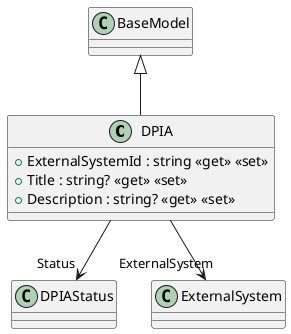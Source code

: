 @startuml
class DPIA {
    + ExternalSystemId : string <<get>> <<set>>
    + Title : string? <<get>> <<set>>
    + Description : string? <<get>> <<set>>
}
BaseModel <|-- DPIA
DPIA --> "Status" DPIAStatus
DPIA --> "ExternalSystem" ExternalSystem
@enduml
